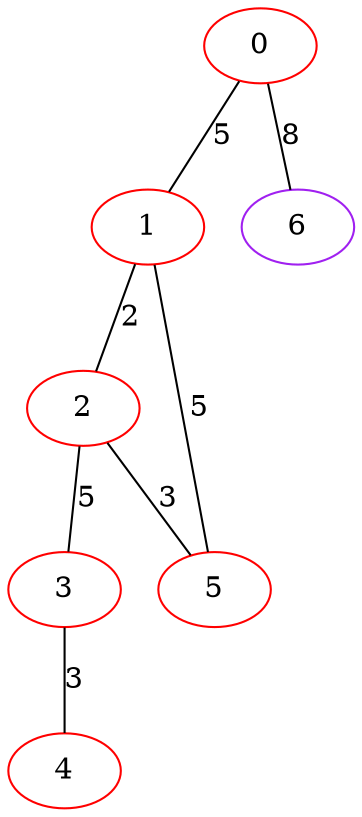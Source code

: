 graph "" {
0 [color=red, weight=1];
1 [color=red, weight=1];
2 [color=red, weight=1];
3 [color=red, weight=1];
4 [color=red, weight=1];
5 [color=red, weight=1];
6 [color=purple, weight=4];
0 -- 1  [key=0, label=5];
0 -- 6  [key=0, label=8];
1 -- 2  [key=0, label=2];
1 -- 5  [key=0, label=5];
2 -- 3  [key=0, label=5];
2 -- 5  [key=0, label=3];
3 -- 4  [key=0, label=3];
}
